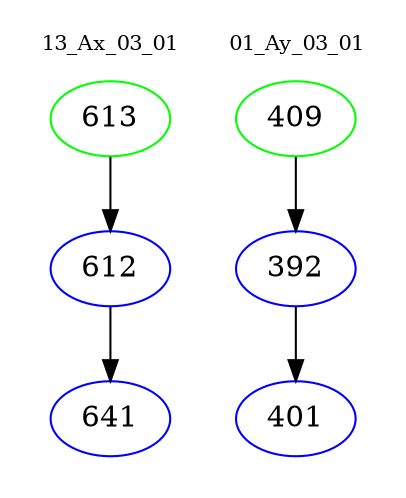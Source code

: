 digraph{
subgraph cluster_0 {
color = white
label = "13_Ax_03_01";
fontsize=10;
T0_613 [label="613", color="green"]
T0_613 -> T0_612 [color="black"]
T0_612 [label="612", color="blue"]
T0_612 -> T0_641 [color="black"]
T0_641 [label="641", color="blue"]
}
subgraph cluster_1 {
color = white
label = "01_Ay_03_01";
fontsize=10;
T1_409 [label="409", color="green"]
T1_409 -> T1_392 [color="black"]
T1_392 [label="392", color="blue"]
T1_392 -> T1_401 [color="black"]
T1_401 [label="401", color="blue"]
}
}
